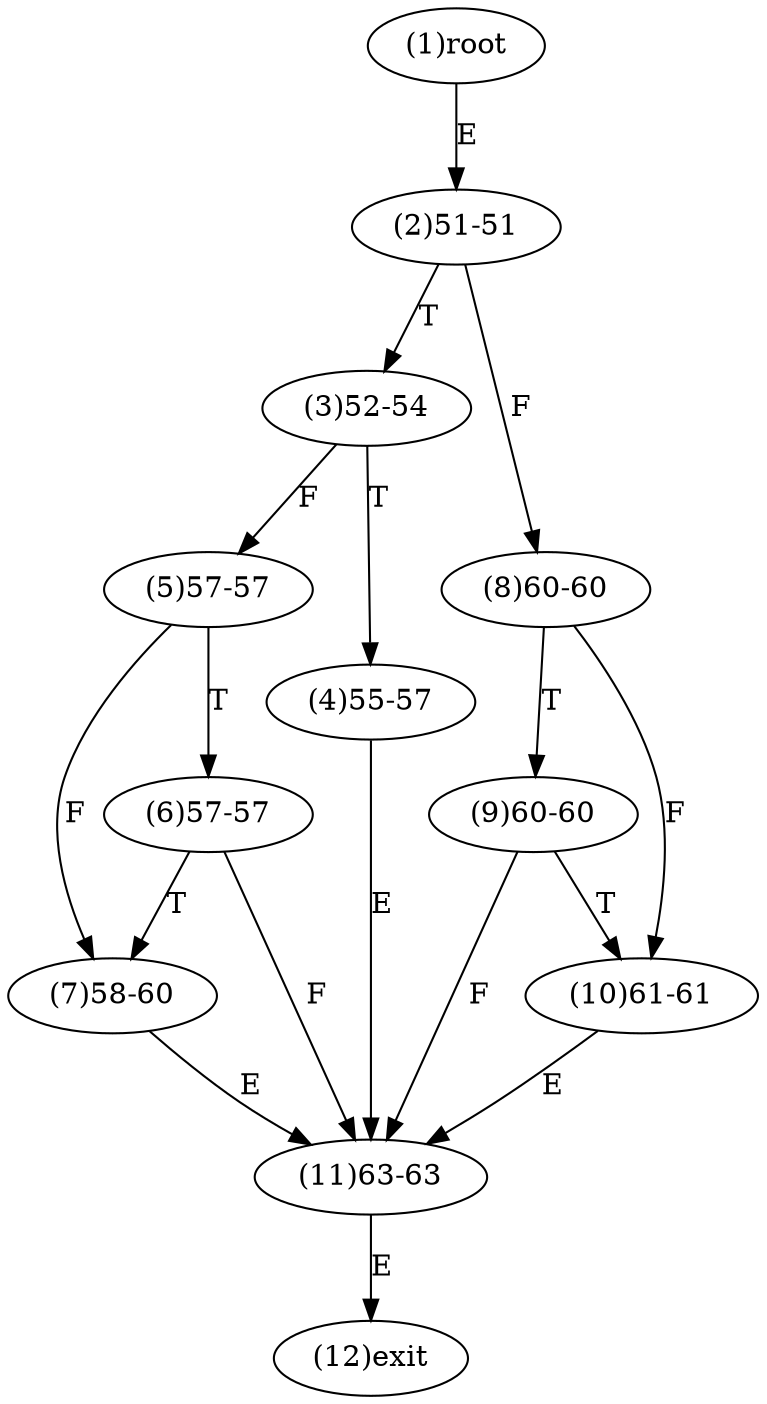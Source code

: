 digraph "" { 
1[ label="(1)root"];
2[ label="(2)51-51"];
3[ label="(3)52-54"];
4[ label="(4)55-57"];
5[ label="(5)57-57"];
6[ label="(6)57-57"];
7[ label="(7)58-60"];
8[ label="(8)60-60"];
9[ label="(9)60-60"];
10[ label="(10)61-61"];
11[ label="(11)63-63"];
12[ label="(12)exit"];
1->2[ label="E"];
2->8[ label="F"];
2->3[ label="T"];
3->5[ label="F"];
3->4[ label="T"];
4->11[ label="E"];
5->7[ label="F"];
5->6[ label="T"];
6->11[ label="F"];
6->7[ label="T"];
7->11[ label="E"];
8->10[ label="F"];
8->9[ label="T"];
9->11[ label="F"];
9->10[ label="T"];
10->11[ label="E"];
11->12[ label="E"];
}
